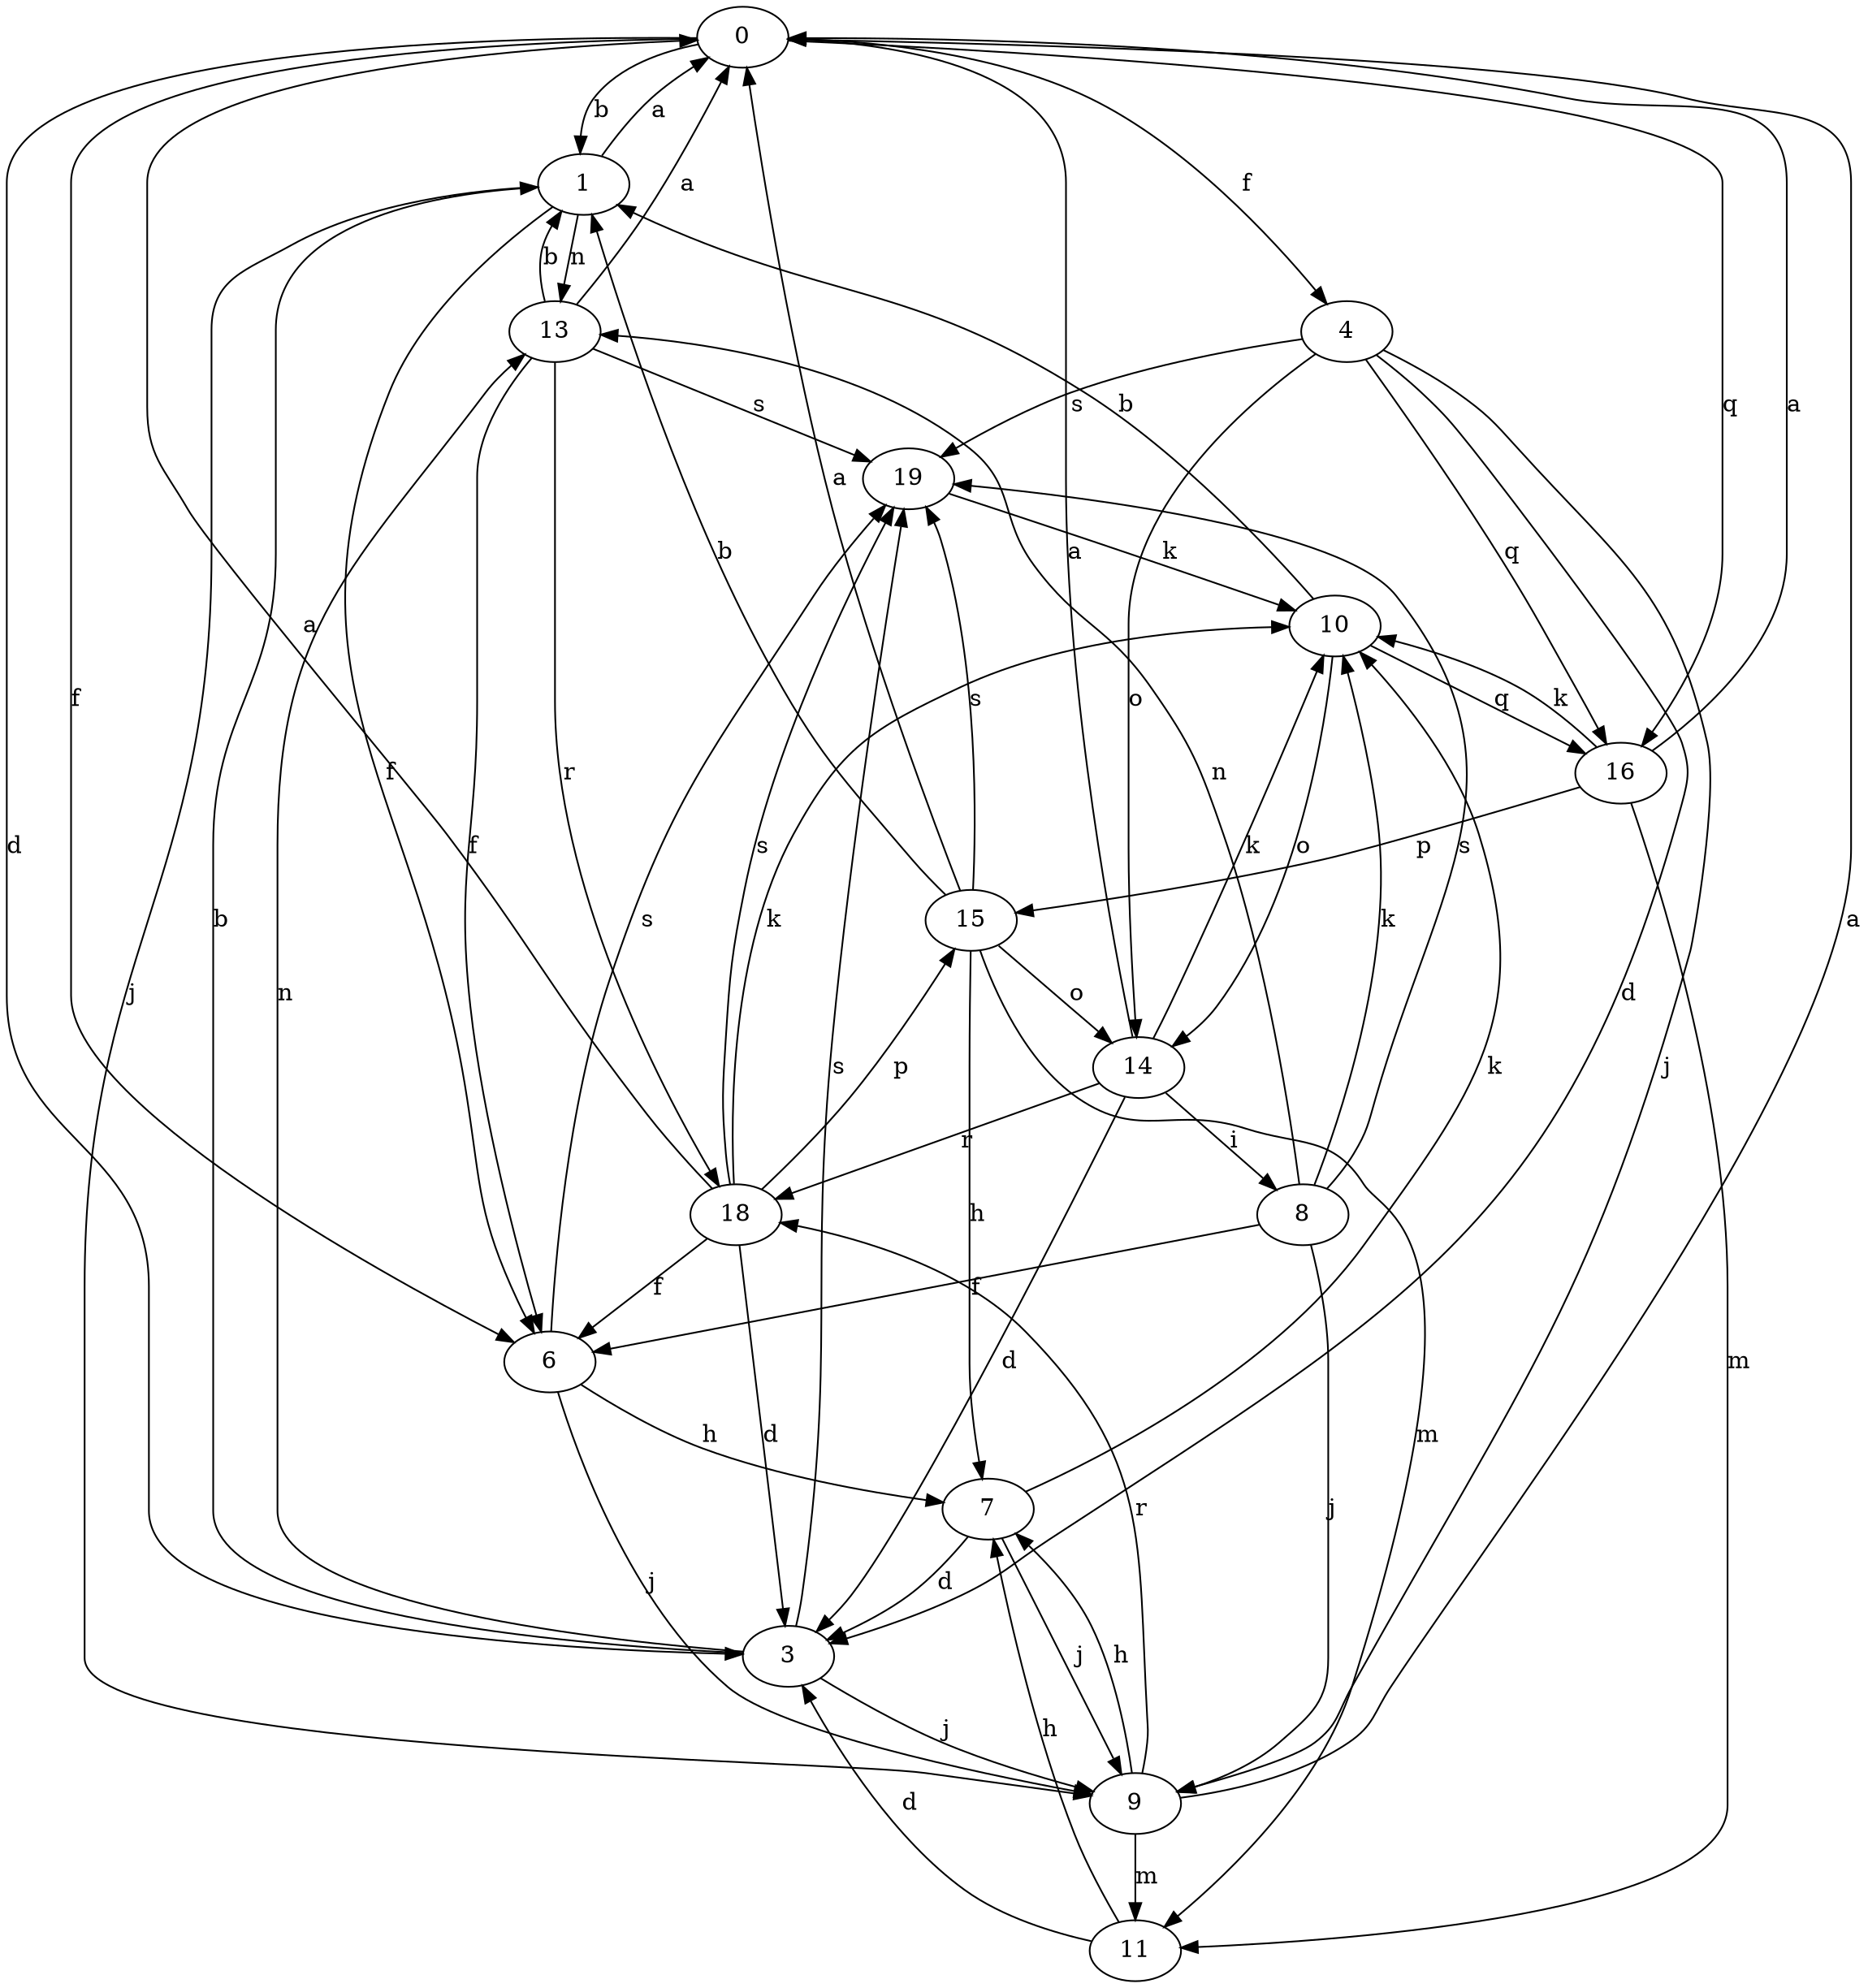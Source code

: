 strict digraph  {
0;
1;
3;
4;
6;
7;
8;
9;
10;
11;
13;
14;
15;
16;
18;
19;
0 -> 1  [label=b];
0 -> 3  [label=d];
0 -> 4  [label=f];
0 -> 6  [label=f];
0 -> 16  [label=q];
1 -> 0  [label=a];
1 -> 6  [label=f];
1 -> 9  [label=j];
1 -> 13  [label=n];
3 -> 1  [label=b];
3 -> 9  [label=j];
3 -> 13  [label=n];
3 -> 19  [label=s];
4 -> 3  [label=d];
4 -> 9  [label=j];
4 -> 14  [label=o];
4 -> 16  [label=q];
4 -> 19  [label=s];
6 -> 7  [label=h];
6 -> 9  [label=j];
6 -> 19  [label=s];
7 -> 3  [label=d];
7 -> 9  [label=j];
7 -> 10  [label=k];
8 -> 6  [label=f];
8 -> 9  [label=j];
8 -> 10  [label=k];
8 -> 13  [label=n];
8 -> 19  [label=s];
9 -> 0  [label=a];
9 -> 7  [label=h];
9 -> 11  [label=m];
9 -> 18  [label=r];
10 -> 1  [label=b];
10 -> 14  [label=o];
10 -> 16  [label=q];
11 -> 3  [label=d];
11 -> 7  [label=h];
13 -> 0  [label=a];
13 -> 1  [label=b];
13 -> 6  [label=f];
13 -> 18  [label=r];
13 -> 19  [label=s];
14 -> 0  [label=a];
14 -> 3  [label=d];
14 -> 8  [label=i];
14 -> 10  [label=k];
14 -> 18  [label=r];
15 -> 0  [label=a];
15 -> 1  [label=b];
15 -> 7  [label=h];
15 -> 11  [label=m];
15 -> 14  [label=o];
15 -> 19  [label=s];
16 -> 0  [label=a];
16 -> 10  [label=k];
16 -> 11  [label=m];
16 -> 15  [label=p];
18 -> 0  [label=a];
18 -> 3  [label=d];
18 -> 6  [label=f];
18 -> 10  [label=k];
18 -> 15  [label=p];
18 -> 19  [label=s];
19 -> 10  [label=k];
}
